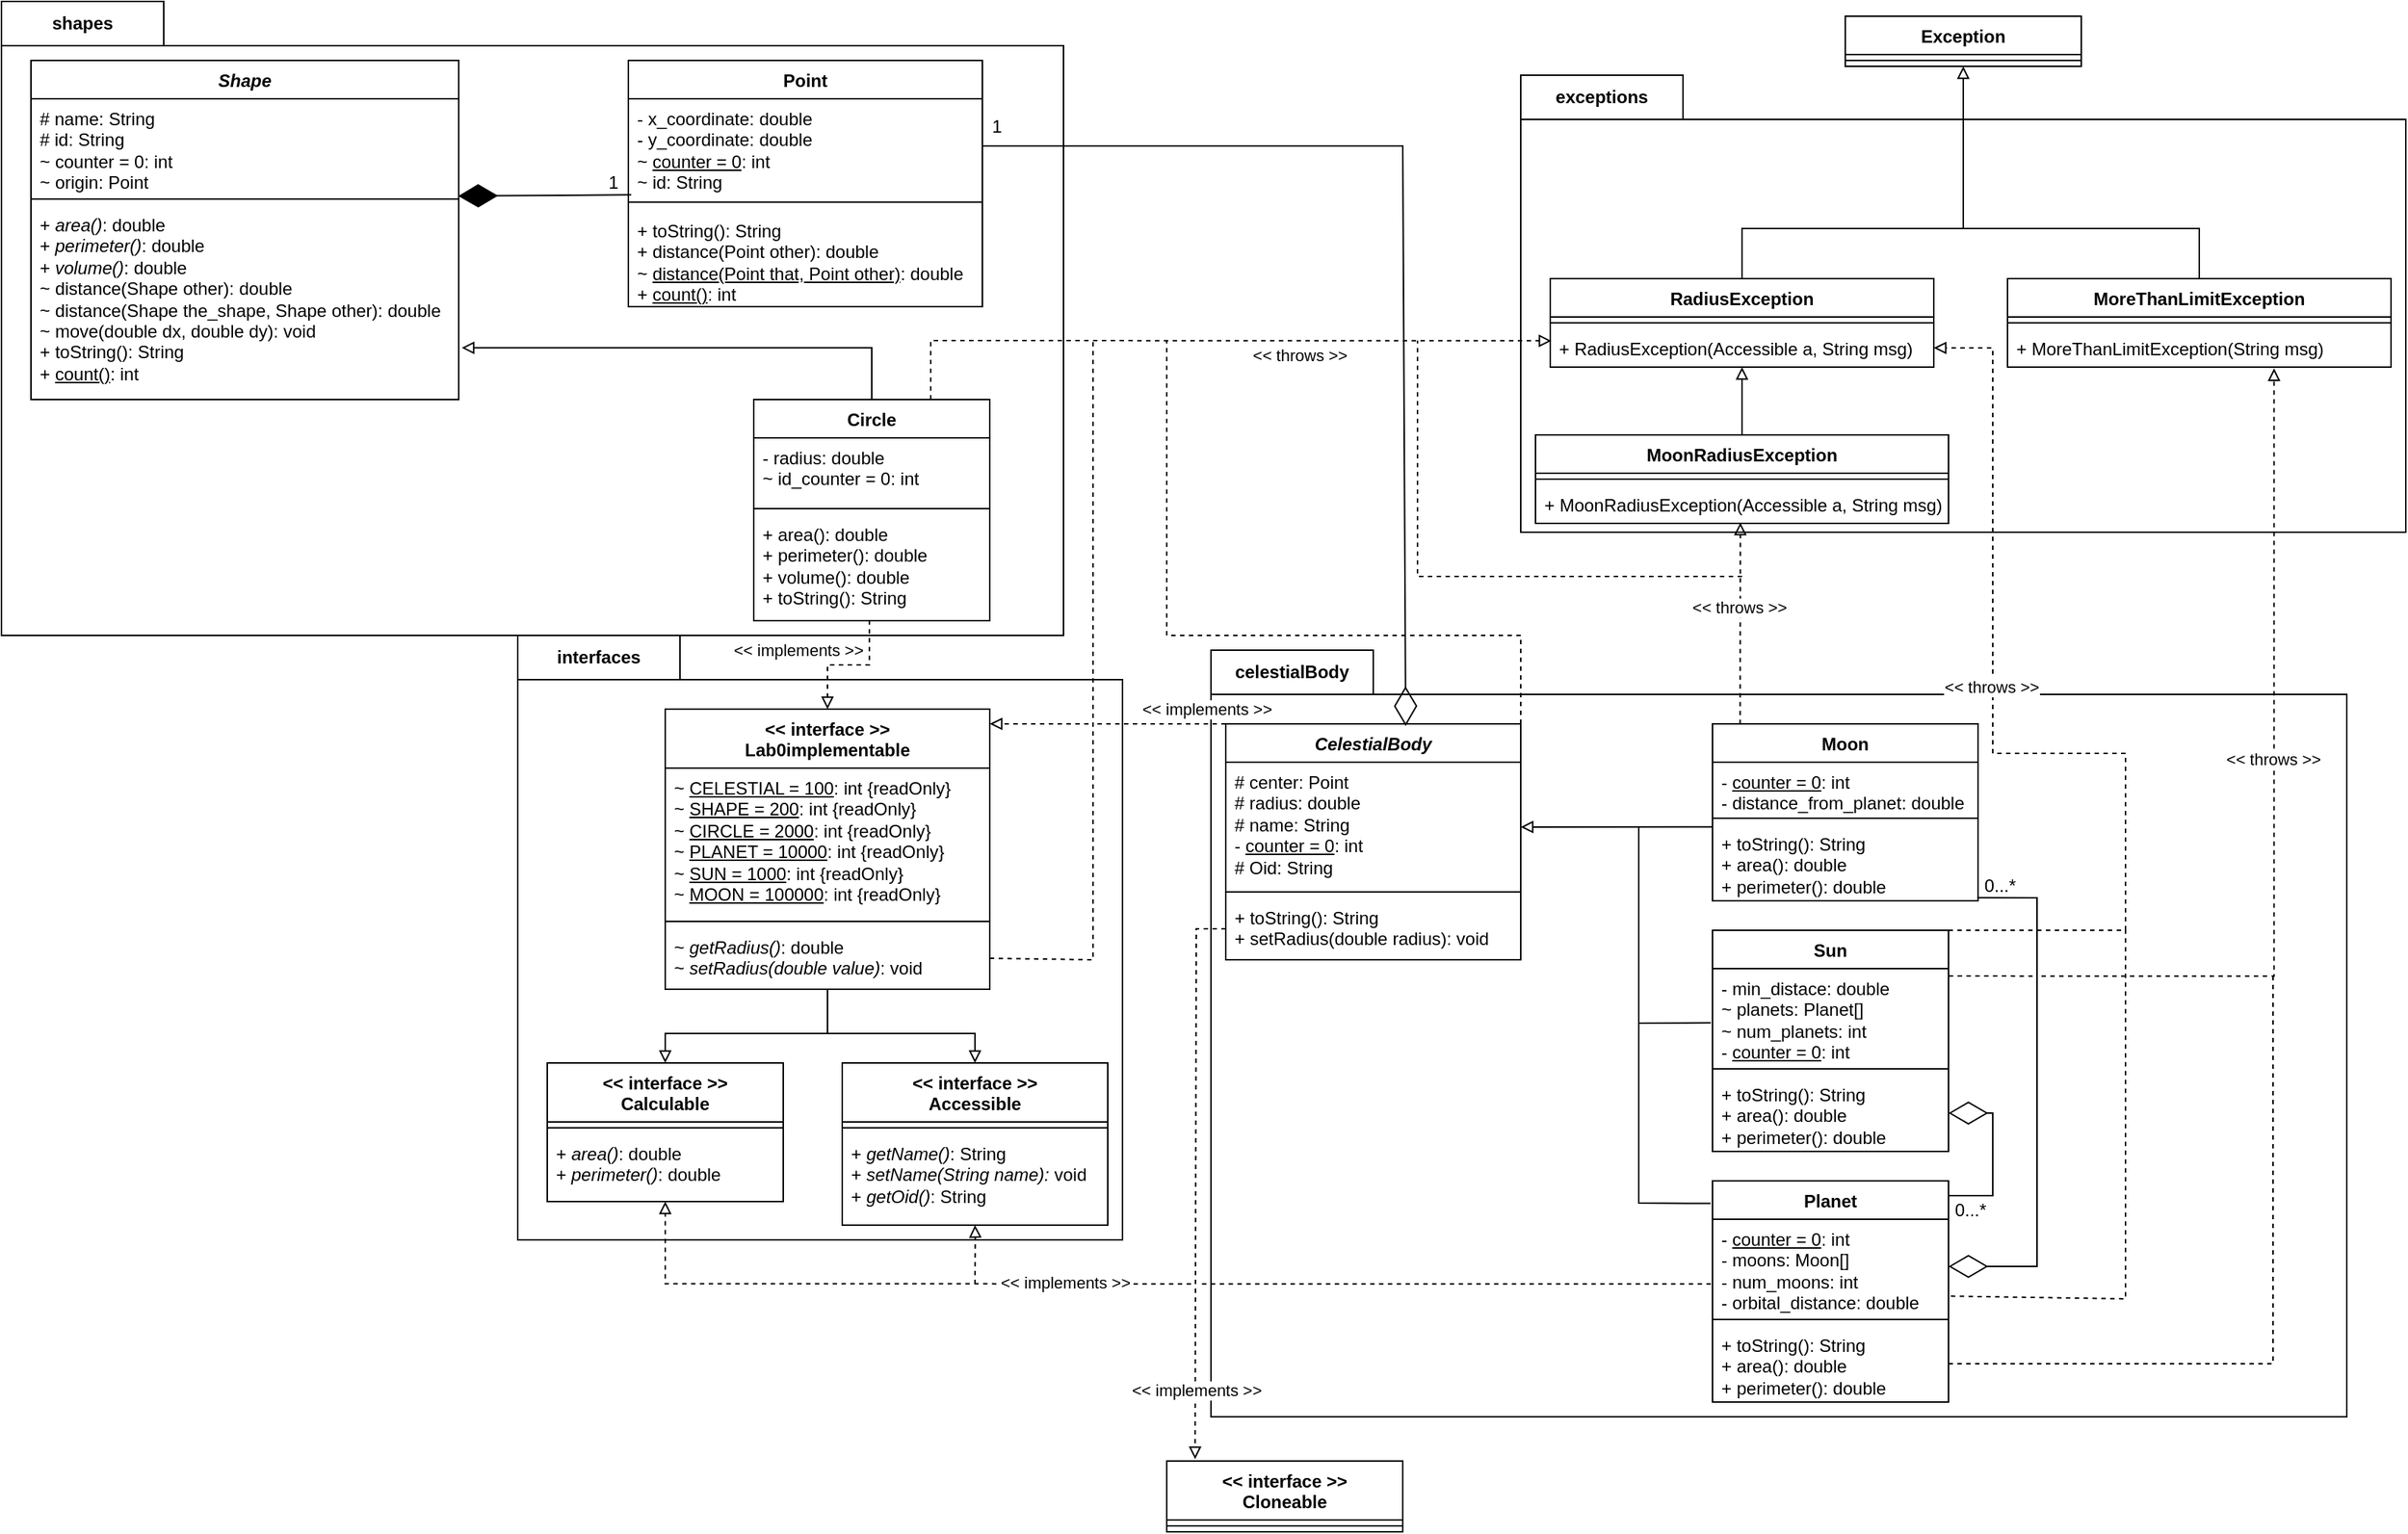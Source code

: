 <mxfile version="28.1.2">
  <diagram name="Page-1" id="RsuDKPt_Iz5Nzx22op3l">
    <mxGraphModel dx="2156" dy="1475" grid="1" gridSize="10" guides="1" tooltips="1" connect="1" arrows="1" fold="1" page="1" pageScale="1" pageWidth="1654" pageHeight="2336" math="0" shadow="0">
      <root>
        <mxCell id="0" />
        <mxCell id="1" parent="0" />
        <mxCell id="YKgHXWoXmvYI87YP0FfA-1" value="shapes" style="shape=folder;fontStyle=1;tabWidth=110;tabHeight=30;tabPosition=left;html=1;boundedLbl=1;labelInHeader=1;container=1;collapsible=0;whiteSpace=wrap;" vertex="1" parent="1">
          <mxGeometry x="10" y="10" width="720" height="430" as="geometry" />
        </mxCell>
        <mxCell id="YKgHXWoXmvYI87YP0FfA-7" value="&lt;i&gt;Shape&lt;/i&gt;" style="swimlane;fontStyle=1;align=center;verticalAlign=top;childLayout=stackLayout;horizontal=1;startSize=26;horizontalStack=0;resizeParent=1;resizeParentMax=0;resizeLast=0;collapsible=1;marginBottom=0;whiteSpace=wrap;html=1;" vertex="1" parent="YKgHXWoXmvYI87YP0FfA-1">
          <mxGeometry x="20" y="40" width="290" height="230" as="geometry" />
        </mxCell>
        <mxCell id="YKgHXWoXmvYI87YP0FfA-8" value="# name: String&lt;div&gt;# id: String&lt;/div&gt;&lt;div&gt;~ counter = 0: int&lt;/div&gt;&lt;div&gt;~ origin: Point&lt;/div&gt;" style="text;strokeColor=none;fillColor=none;align=left;verticalAlign=top;spacingLeft=4;spacingRight=4;overflow=hidden;rotatable=0;points=[[0,0.5],[1,0.5]];portConstraint=eastwest;whiteSpace=wrap;html=1;" vertex="1" parent="YKgHXWoXmvYI87YP0FfA-7">
          <mxGeometry y="26" width="290" height="64" as="geometry" />
        </mxCell>
        <mxCell id="YKgHXWoXmvYI87YP0FfA-9" value="" style="line;strokeWidth=1;fillColor=none;align=left;verticalAlign=middle;spacingTop=-1;spacingLeft=3;spacingRight=3;rotatable=0;labelPosition=right;points=[];portConstraint=eastwest;strokeColor=inherit;" vertex="1" parent="YKgHXWoXmvYI87YP0FfA-7">
          <mxGeometry y="90" width="290" height="8" as="geometry" />
        </mxCell>
        <mxCell id="YKgHXWoXmvYI87YP0FfA-10" value="+ &lt;i&gt;area()&lt;/i&gt;: double&lt;div&gt;+ &lt;i&gt;perimeter()&lt;/i&gt;: double&lt;/div&gt;&lt;div&gt;+ &lt;i&gt;volume()&lt;/i&gt;: double&lt;/div&gt;&lt;div&gt;~ distance(Shape other): double&lt;/div&gt;&lt;div&gt;~ distance(Shape the_shape, Shape other): double&lt;/div&gt;&lt;div&gt;~ move(double dx, double dy): void&lt;/div&gt;&lt;div&gt;+ toString(): String&lt;/div&gt;&lt;div&gt;+ &lt;u&gt;count()&lt;/u&gt;: int&lt;/div&gt;" style="text;strokeColor=none;fillColor=none;align=left;verticalAlign=top;spacingLeft=4;spacingRight=4;overflow=hidden;rotatable=0;points=[[0,0.5],[1,0.5]];portConstraint=eastwest;whiteSpace=wrap;html=1;" vertex="1" parent="YKgHXWoXmvYI87YP0FfA-7">
          <mxGeometry y="98" width="290" height="132" as="geometry" />
        </mxCell>
        <mxCell id="YKgHXWoXmvYI87YP0FfA-3" value="Point" style="swimlane;fontStyle=1;align=center;verticalAlign=top;childLayout=stackLayout;horizontal=1;startSize=26;horizontalStack=0;resizeParent=1;resizeParentMax=0;resizeLast=0;collapsible=1;marginBottom=0;whiteSpace=wrap;html=1;" vertex="1" parent="YKgHXWoXmvYI87YP0FfA-1">
          <mxGeometry x="425" y="40" width="240" height="166.969" as="geometry" />
        </mxCell>
        <mxCell id="YKgHXWoXmvYI87YP0FfA-4" value="- x_coordinate: double&lt;div&gt;- y_coordinate: double&lt;/div&gt;&lt;div&gt;~ &lt;u&gt;counter = 0&lt;/u&gt;: int&lt;/div&gt;&lt;div&gt;~ id: String&lt;/div&gt;" style="text;strokeColor=none;fillColor=none;align=left;verticalAlign=top;spacingLeft=4;spacingRight=4;overflow=hidden;rotatable=0;points=[[0,0.5],[1,0.5]];portConstraint=eastwest;whiteSpace=wrap;html=1;" vertex="1" parent="YKgHXWoXmvYI87YP0FfA-3">
          <mxGeometry y="26" width="240" height="64" as="geometry" />
        </mxCell>
        <mxCell id="YKgHXWoXmvYI87YP0FfA-5" value="" style="line;strokeWidth=1;fillColor=none;align=left;verticalAlign=middle;spacingTop=-1;spacingLeft=3;spacingRight=3;rotatable=0;labelPosition=right;points=[];portConstraint=eastwest;strokeColor=inherit;" vertex="1" parent="YKgHXWoXmvYI87YP0FfA-3">
          <mxGeometry y="90" width="240" height="12.129" as="geometry" />
        </mxCell>
        <mxCell id="YKgHXWoXmvYI87YP0FfA-6" value="+ toString(): String&lt;div&gt;+ distance(Point other): double&lt;/div&gt;&lt;div&gt;~ &lt;u&gt;distance(Point that, Point other)&lt;/u&gt;: double&lt;/div&gt;&lt;div&gt;+ &lt;u&gt;count()&lt;/u&gt;: int&lt;/div&gt;" style="text;strokeColor=none;fillColor=none;align=left;verticalAlign=top;spacingLeft=4;spacingRight=4;overflow=hidden;rotatable=0;points=[[0,0.5],[1,0.5]];portConstraint=eastwest;whiteSpace=wrap;html=1;" vertex="1" parent="YKgHXWoXmvYI87YP0FfA-3">
          <mxGeometry y="102.129" width="240" height="64.84" as="geometry" />
        </mxCell>
        <mxCell id="YKgHXWoXmvYI87YP0FfA-27" value="" style="endArrow=diamondThin;endFill=1;endSize=24;html=1;rounded=0;entryX=0.999;entryY=0.243;entryDx=0;entryDy=0;entryPerimeter=0;exitX=0.008;exitY=1.018;exitDx=0;exitDy=0;exitPerimeter=0;" edge="1" parent="YKgHXWoXmvYI87YP0FfA-1" source="YKgHXWoXmvYI87YP0FfA-4" target="YKgHXWoXmvYI87YP0FfA-9">
          <mxGeometry width="160" relative="1" as="geometry">
            <mxPoint x="50" y="326.97" as="sourcePoint" />
            <mxPoint x="400" y="206.97" as="targetPoint" />
          </mxGeometry>
        </mxCell>
        <mxCell id="YKgHXWoXmvYI87YP0FfA-28" value="1" style="text;strokeColor=none;align=center;fillColor=none;html=1;verticalAlign=middle;whiteSpace=wrap;rounded=0;" vertex="1" parent="YKgHXWoXmvYI87YP0FfA-1">
          <mxGeometry x="405" y="108.48" width="20" height="30" as="geometry" />
        </mxCell>
        <mxCell id="YKgHXWoXmvYI87YP0FfA-23" value="Circle" style="swimlane;fontStyle=1;align=center;verticalAlign=top;childLayout=stackLayout;horizontal=1;startSize=26;horizontalStack=0;resizeParent=1;resizeParentMax=0;resizeLast=0;collapsible=1;marginBottom=0;whiteSpace=wrap;html=1;" vertex="1" parent="YKgHXWoXmvYI87YP0FfA-1">
          <mxGeometry x="510" y="270" width="160" height="150" as="geometry" />
        </mxCell>
        <mxCell id="YKgHXWoXmvYI87YP0FfA-24" value="- radius: double&lt;div&gt;~ id_counter = 0: int&lt;/div&gt;" style="text;strokeColor=none;fillColor=none;align=left;verticalAlign=top;spacingLeft=4;spacingRight=4;overflow=hidden;rotatable=0;points=[[0,0.5],[1,0.5]];portConstraint=eastwest;whiteSpace=wrap;html=1;" vertex="1" parent="YKgHXWoXmvYI87YP0FfA-23">
          <mxGeometry y="26" width="160" height="44" as="geometry" />
        </mxCell>
        <mxCell id="YKgHXWoXmvYI87YP0FfA-25" value="" style="line;strokeWidth=1;fillColor=none;align=left;verticalAlign=middle;spacingTop=-1;spacingLeft=3;spacingRight=3;rotatable=0;labelPosition=right;points=[];portConstraint=eastwest;strokeColor=inherit;" vertex="1" parent="YKgHXWoXmvYI87YP0FfA-23">
          <mxGeometry y="70" width="160" height="8" as="geometry" />
        </mxCell>
        <mxCell id="YKgHXWoXmvYI87YP0FfA-26" value="+ area(): double&lt;div&gt;+ perimeter(): double&lt;/div&gt;&lt;div&gt;+ volume(): double&lt;/div&gt;&lt;div&gt;+ toString(): String&lt;/div&gt;&lt;div&gt;&lt;br&gt;&lt;/div&gt;" style="text;strokeColor=none;fillColor=none;align=left;verticalAlign=top;spacingLeft=4;spacingRight=4;overflow=hidden;rotatable=0;points=[[0,0.5],[1,0.5]];portConstraint=eastwest;whiteSpace=wrap;html=1;" vertex="1" parent="YKgHXWoXmvYI87YP0FfA-23">
          <mxGeometry y="78" width="160" height="72" as="geometry" />
        </mxCell>
        <mxCell id="YKgHXWoXmvYI87YP0FfA-30" value="" style="html=1;labelBackgroundColor=#ffffff;jettySize=auto;orthogonalLoop=1;fontSize=14;rounded=0;jumpStyle=gap;edgeStyle=orthogonalEdgeStyle;startArrow=none;endArrow=block;endFill=0;strokeWidth=1;exitX=0.5;exitY=0;exitDx=0;exitDy=0;entryX=1.007;entryY=0.734;entryDx=0;entryDy=0;entryPerimeter=0;" edge="1" parent="YKgHXWoXmvYI87YP0FfA-1" source="YKgHXWoXmvYI87YP0FfA-23" target="YKgHXWoXmvYI87YP0FfA-10">
          <mxGeometry width="48" height="48" relative="1" as="geometry">
            <mxPoint x="376.5" y="318" as="sourcePoint" />
            <mxPoint x="424.5" y="270" as="targetPoint" />
          </mxGeometry>
        </mxCell>
        <mxCell id="YKgHXWoXmvYI87YP0FfA-85" value="1" style="text;strokeColor=none;align=center;fillColor=none;html=1;verticalAlign=middle;whiteSpace=wrap;rounded=0;" vertex="1" parent="YKgHXWoXmvYI87YP0FfA-1">
          <mxGeometry x="665" y="70" width="20" height="30" as="geometry" />
        </mxCell>
        <mxCell id="YKgHXWoXmvYI87YP0FfA-21" value="interfaces" style="shape=folder;fontStyle=1;tabWidth=110;tabHeight=30;tabPosition=left;html=1;boundedLbl=1;labelInHeader=1;container=1;collapsible=0;whiteSpace=wrap;" vertex="1" parent="1">
          <mxGeometry x="360" y="440" width="410" height="410" as="geometry" />
        </mxCell>
        <mxCell id="YKgHXWoXmvYI87YP0FfA-49" value="" style="html=1;labelBackgroundColor=#ffffff;jettySize=auto;orthogonalLoop=1;fontSize=14;rounded=0;jumpStyle=gap;edgeStyle=orthogonalEdgeStyle;startArrow=none;endArrow=block;endFill=0;dashed=1;strokeWidth=1;exitX=0.49;exitY=0.996;exitDx=0;exitDy=0;exitPerimeter=0;entryX=0.5;entryY=0;entryDx=0;entryDy=0;" edge="1" parent="1" source="YKgHXWoXmvYI87YP0FfA-26" target="YKgHXWoXmvYI87YP0FfA-31">
          <mxGeometry width="48" height="48" relative="1" as="geometry">
            <mxPoint x="760" y="439.48" as="sourcePoint" />
            <mxPoint x="808" y="391.48" as="targetPoint" />
          </mxGeometry>
        </mxCell>
        <mxCell id="YKgHXWoXmvYI87YP0FfA-71" value="&amp;lt;&amp;lt; implements &amp;gt;&amp;gt;" style="edgeLabel;html=1;align=center;verticalAlign=middle;resizable=0;points=[];" vertex="1" connectable="0" parent="YKgHXWoXmvYI87YP0FfA-49">
          <mxGeometry x="-0.147" relative="1" as="geometry">
            <mxPoint x="-41" y="-10" as="offset" />
          </mxGeometry>
        </mxCell>
        <mxCell id="YKgHXWoXmvYI87YP0FfA-50" value="exceptions" style="shape=folder;fontStyle=1;tabWidth=110;tabHeight=30;tabPosition=left;html=1;boundedLbl=1;labelInHeader=1;container=1;collapsible=0;whiteSpace=wrap;" vertex="1" parent="1">
          <mxGeometry x="1040" y="60" width="600" height="310" as="geometry" />
        </mxCell>
        <mxCell id="YKgHXWoXmvYI87YP0FfA-55" value="RadiusException" style="swimlane;fontStyle=1;align=center;verticalAlign=top;childLayout=stackLayout;horizontal=1;startSize=26;horizontalStack=0;resizeParent=1;resizeParentMax=0;resizeLast=0;collapsible=1;marginBottom=0;whiteSpace=wrap;html=1;" vertex="1" parent="YKgHXWoXmvYI87YP0FfA-50">
          <mxGeometry x="20" y="138.0" width="260" height="60" as="geometry" />
        </mxCell>
        <mxCell id="YKgHXWoXmvYI87YP0FfA-57" value="" style="line;strokeWidth=1;fillColor=none;align=left;verticalAlign=middle;spacingTop=-1;spacingLeft=3;spacingRight=3;rotatable=0;labelPosition=right;points=[];portConstraint=eastwest;strokeColor=inherit;" vertex="1" parent="YKgHXWoXmvYI87YP0FfA-55">
          <mxGeometry y="26" width="260" height="8" as="geometry" />
        </mxCell>
        <mxCell id="YKgHXWoXmvYI87YP0FfA-58" value="+ RadiusException(Accessible a, String msg)" style="text;strokeColor=none;fillColor=none;align=left;verticalAlign=top;spacingLeft=4;spacingRight=4;overflow=hidden;rotatable=0;points=[[0,0.5],[1,0.5]];portConstraint=eastwest;whiteSpace=wrap;html=1;" vertex="1" parent="YKgHXWoXmvYI87YP0FfA-55">
          <mxGeometry y="34" width="260" height="26" as="geometry" />
        </mxCell>
        <mxCell id="YKgHXWoXmvYI87YP0FfA-60" value="MoreThanLimitException" style="swimlane;fontStyle=1;align=center;verticalAlign=top;childLayout=stackLayout;horizontal=1;startSize=26;horizontalStack=0;resizeParent=1;resizeParentMax=0;resizeLast=0;collapsible=1;marginBottom=0;whiteSpace=wrap;html=1;" vertex="1" parent="YKgHXWoXmvYI87YP0FfA-50">
          <mxGeometry x="330" y="138" width="260" height="60" as="geometry" />
        </mxCell>
        <mxCell id="YKgHXWoXmvYI87YP0FfA-61" value="" style="line;strokeWidth=1;fillColor=none;align=left;verticalAlign=middle;spacingTop=-1;spacingLeft=3;spacingRight=3;rotatable=0;labelPosition=right;points=[];portConstraint=eastwest;strokeColor=inherit;" vertex="1" parent="YKgHXWoXmvYI87YP0FfA-60">
          <mxGeometry y="26" width="260" height="8" as="geometry" />
        </mxCell>
        <mxCell id="YKgHXWoXmvYI87YP0FfA-62" value="+ MoreThanLimitException(String msg)" style="text;strokeColor=none;fillColor=none;align=left;verticalAlign=top;spacingLeft=4;spacingRight=4;overflow=hidden;rotatable=0;points=[[0,0.5],[1,0.5]];portConstraint=eastwest;whiteSpace=wrap;html=1;" vertex="1" parent="YKgHXWoXmvYI87YP0FfA-60">
          <mxGeometry y="34" width="260" height="26" as="geometry" />
        </mxCell>
        <mxCell id="YKgHXWoXmvYI87YP0FfA-63" value="" style="endArrow=none;html=1;rounded=0;entryX=0.5;entryY=0;entryDx=0;entryDy=0;" edge="1" parent="YKgHXWoXmvYI87YP0FfA-50" target="YKgHXWoXmvYI87YP0FfA-60">
          <mxGeometry width="50" height="50" relative="1" as="geometry">
            <mxPoint x="300" y="104" as="sourcePoint" />
            <mxPoint x="280" y="14" as="targetPoint" />
            <Array as="points">
              <mxPoint x="460" y="104" />
            </Array>
          </mxGeometry>
        </mxCell>
        <mxCell id="YKgHXWoXmvYI87YP0FfA-64" value="MoonRadiusException" style="swimlane;fontStyle=1;align=center;verticalAlign=top;childLayout=stackLayout;horizontal=1;startSize=26;horizontalStack=0;resizeParent=1;resizeParentMax=0;resizeLast=0;collapsible=1;marginBottom=0;whiteSpace=wrap;html=1;" vertex="1" parent="YKgHXWoXmvYI87YP0FfA-50">
          <mxGeometry x="10" y="244" width="280" height="60" as="geometry" />
        </mxCell>
        <mxCell id="YKgHXWoXmvYI87YP0FfA-65" value="" style="line;strokeWidth=1;fillColor=none;align=left;verticalAlign=middle;spacingTop=-1;spacingLeft=3;spacingRight=3;rotatable=0;labelPosition=right;points=[];portConstraint=eastwest;strokeColor=inherit;" vertex="1" parent="YKgHXWoXmvYI87YP0FfA-64">
          <mxGeometry y="26" width="280" height="8" as="geometry" />
        </mxCell>
        <mxCell id="YKgHXWoXmvYI87YP0FfA-66" value="+ MoonRadiusException(Accessible a, String msg)" style="text;strokeColor=none;fillColor=none;align=left;verticalAlign=top;spacingLeft=4;spacingRight=4;overflow=hidden;rotatable=0;points=[[0,0.5],[1,0.5]];portConstraint=eastwest;whiteSpace=wrap;html=1;" vertex="1" parent="YKgHXWoXmvYI87YP0FfA-64">
          <mxGeometry y="34" width="280" height="26" as="geometry" />
        </mxCell>
        <mxCell id="YKgHXWoXmvYI87YP0FfA-67" value="" style="html=1;labelBackgroundColor=#ffffff;jettySize=auto;orthogonalLoop=1;fontSize=14;rounded=0;jumpStyle=gap;edgeStyle=orthogonalEdgeStyle;startArrow=none;endArrow=block;endFill=0;strokeWidth=1;exitX=0.5;exitY=0;exitDx=0;exitDy=0;entryX=0.5;entryY=1;entryDx=0;entryDy=0;" edge="1" parent="YKgHXWoXmvYI87YP0FfA-50" source="YKgHXWoXmvYI87YP0FfA-64" target="YKgHXWoXmvYI87YP0FfA-55">
          <mxGeometry width="48" height="48" relative="1" as="geometry">
            <mxPoint x="10" y="411" as="sourcePoint" />
            <mxPoint x="150" y="214" as="targetPoint" />
            <Array as="points" />
          </mxGeometry>
        </mxCell>
        <mxCell id="YKgHXWoXmvYI87YP0FfA-68" value="" style="html=1;labelBackgroundColor=#ffffff;jettySize=auto;orthogonalLoop=1;fontSize=14;rounded=0;jumpStyle=gap;edgeStyle=orthogonalEdgeStyle;startArrow=none;endArrow=block;endFill=0;dashed=1;strokeWidth=1;exitX=0.75;exitY=0;exitDx=0;exitDy=0;entryX=0.003;entryY=0.315;entryDx=0;entryDy=0;entryPerimeter=0;" edge="1" parent="1" source="YKgHXWoXmvYI87YP0FfA-23" target="YKgHXWoXmvYI87YP0FfA-58">
          <mxGeometry width="48" height="48" relative="1" as="geometry">
            <mxPoint x="998" y="440" as="sourcePoint" />
            <mxPoint x="815" y="260" as="targetPoint" />
            <Array as="points">
              <mxPoint x="640" y="240" />
              <mxPoint x="761" y="240" />
            </Array>
          </mxGeometry>
        </mxCell>
        <mxCell id="YKgHXWoXmvYI87YP0FfA-69" value="&amp;lt;&amp;lt; throws &amp;gt;&amp;gt;" style="edgeLabel;html=1;align=center;verticalAlign=middle;resizable=0;points=[];" vertex="1" connectable="0" parent="YKgHXWoXmvYI87YP0FfA-68">
          <mxGeometry x="0.396" y="1" relative="1" as="geometry">
            <mxPoint x="-32" y="11" as="offset" />
          </mxGeometry>
        </mxCell>
        <mxCell id="YKgHXWoXmvYI87YP0FfA-70" value="celestialBody" style="shape=folder;fontStyle=1;tabWidth=110;tabHeight=30;tabPosition=left;html=1;boundedLbl=1;labelInHeader=1;container=1;collapsible=0;whiteSpace=wrap;" vertex="1" parent="1">
          <mxGeometry x="830" y="450" width="770" height="520" as="geometry" />
        </mxCell>
        <mxCell id="YKgHXWoXmvYI87YP0FfA-72" value="Moon&lt;span style=&quot;color: rgba(0, 0, 0, 0); font-family: monospace; font-size: 0px; font-weight: 400; text-align: start; text-wrap-mode: nowrap;&quot;&gt;%3CmxGraphModel%3E%3Croot%3E%3CmxCell%20id%3D%220%22%2F%3E%3CmxCell%20id%3D%221%22%20parent%3D%220%22%2F%3E%3CmxCell%20id%3D%222%22%20value%3D%22%22%20style%3D%22html%3D1%3BlabelBackgroundColor%3D%23ffffff%3BjettySize%3Dauto%3BorthogonalLoop%3D1%3BfontSize%3D14%3Brounded%3D0%3BjumpStyle%3Dgap%3BedgeStyle%3DorthogonalEdgeStyle%3BstartArrow%3Dnone%3BendArrow%3Dblock%3BendFill%3D0%3Bdashed%3D1%3BstrokeWidth%3D1%3BexitX%3D0.49%3BexitY%3D0.996%3BexitDx%3D0%3BexitDy%3D0%3BexitPerimeter%3D0%3BentryX%3D0.5%3BentryY%3D0%3BentryDx%3D0%3BentryDy%3D0%3B%22%20edge%3D%221%22%20parent%3D%221%22%3E%3CmxGeometry%20width%3D%2248%22%20height%3D%2248%22%20relative%3D%221%22%20as%3D%22geometry%22%3E%3CmxPoint%20x%3D%22598%22%20y%3D%22430%22%20as%3D%22sourcePoint%22%2F%3E%3CmxPoint%20x%3D%22530%22%20y%3D%22530%22%20as%3D%22targetPoint%22%2F%3E%3C%2FmxGeometry%3E%3C%2FmxCell%3E%3C%2Froot%3E%3C%2FmxGraphModel%3E&lt;/span&gt;" style="swimlane;fontStyle=1;align=center;verticalAlign=top;childLayout=stackLayout;horizontal=1;startSize=26;horizontalStack=0;resizeParent=1;resizeParentMax=0;resizeLast=0;collapsible=1;marginBottom=0;whiteSpace=wrap;html=1;" vertex="1" parent="1">
          <mxGeometry x="1170" y="500.0" width="180" height="120" as="geometry" />
        </mxCell>
        <mxCell id="YKgHXWoXmvYI87YP0FfA-73" value="- &lt;u&gt;counter = 0&lt;/u&gt;: int&lt;div&gt;- distance_from_planet: double&lt;/div&gt;" style="text;strokeColor=none;fillColor=none;align=left;verticalAlign=top;spacingLeft=4;spacingRight=4;overflow=hidden;rotatable=0;points=[[0,0.5],[1,0.5]];portConstraint=eastwest;whiteSpace=wrap;html=1;" vertex="1" parent="YKgHXWoXmvYI87YP0FfA-72">
          <mxGeometry y="26" width="180" height="34" as="geometry" />
        </mxCell>
        <mxCell id="YKgHXWoXmvYI87YP0FfA-74" value="" style="line;strokeWidth=1;fillColor=none;align=left;verticalAlign=middle;spacingTop=-1;spacingLeft=3;spacingRight=3;rotatable=0;labelPosition=right;points=[];portConstraint=eastwest;strokeColor=inherit;" vertex="1" parent="YKgHXWoXmvYI87YP0FfA-72">
          <mxGeometry y="60" width="180" height="8" as="geometry" />
        </mxCell>
        <mxCell id="YKgHXWoXmvYI87YP0FfA-75" value="+ toString(): String&lt;div&gt;+ area(): double&lt;/div&gt;&lt;div&gt;+ perimeter(): double&lt;/div&gt;" style="text;strokeColor=none;fillColor=none;align=left;verticalAlign=top;spacingLeft=4;spacingRight=4;overflow=hidden;rotatable=0;points=[[0,0.5],[1,0.5]];portConstraint=eastwest;whiteSpace=wrap;html=1;" vertex="1" parent="YKgHXWoXmvYI87YP0FfA-72">
          <mxGeometry y="68" width="180" height="52" as="geometry" />
        </mxCell>
        <mxCell id="YKgHXWoXmvYI87YP0FfA-77" value="&lt;i&gt;CelestialBody&lt;/i&gt;" style="swimlane;fontStyle=1;align=center;verticalAlign=top;childLayout=stackLayout;horizontal=1;startSize=26;horizontalStack=0;resizeParent=1;resizeParentMax=0;resizeLast=0;collapsible=1;marginBottom=0;whiteSpace=wrap;html=1;" vertex="1" parent="1">
          <mxGeometry x="840" y="500" width="200" height="160" as="geometry" />
        </mxCell>
        <mxCell id="YKgHXWoXmvYI87YP0FfA-78" value="# center: Point&lt;div&gt;# radius: double&lt;/div&gt;&lt;div&gt;# name: String&lt;/div&gt;&lt;div&gt;- &lt;u&gt;counter = 0&lt;/u&gt;: int&lt;/div&gt;&lt;div&gt;# Oid: String&lt;/div&gt;" style="text;strokeColor=none;fillColor=none;align=left;verticalAlign=top;spacingLeft=4;spacingRight=4;overflow=hidden;rotatable=0;points=[[0,0.5],[1,0.5]];portConstraint=eastwest;whiteSpace=wrap;html=1;" vertex="1" parent="YKgHXWoXmvYI87YP0FfA-77">
          <mxGeometry y="26" width="200" height="84" as="geometry" />
        </mxCell>
        <mxCell id="YKgHXWoXmvYI87YP0FfA-79" value="" style="line;strokeWidth=1;fillColor=none;align=left;verticalAlign=middle;spacingTop=-1;spacingLeft=3;spacingRight=3;rotatable=0;labelPosition=right;points=[];portConstraint=eastwest;strokeColor=inherit;" vertex="1" parent="YKgHXWoXmvYI87YP0FfA-77">
          <mxGeometry y="110" width="200" height="8" as="geometry" />
        </mxCell>
        <mxCell id="YKgHXWoXmvYI87YP0FfA-80" value="+ toString(): String&lt;div&gt;+ setRadius(double radius): void&lt;/div&gt;" style="text;strokeColor=none;fillColor=none;align=left;verticalAlign=top;spacingLeft=4;spacingRight=4;overflow=hidden;rotatable=0;points=[[0,0.5],[1,0.5]];portConstraint=eastwest;whiteSpace=wrap;html=1;" vertex="1" parent="YKgHXWoXmvYI87YP0FfA-77">
          <mxGeometry y="118" width="200" height="42" as="geometry" />
        </mxCell>
        <mxCell id="YKgHXWoXmvYI87YP0FfA-51" value="Exception" style="swimlane;fontStyle=1;align=center;verticalAlign=top;childLayout=stackLayout;horizontal=1;startSize=26;horizontalStack=0;resizeParent=1;resizeParentMax=0;resizeLast=0;collapsible=1;marginBottom=0;whiteSpace=wrap;html=1;" vertex="1" parent="1">
          <mxGeometry x="1260" y="20.0" width="160" height="34" as="geometry" />
        </mxCell>
        <mxCell id="YKgHXWoXmvYI87YP0FfA-53" value="" style="line;strokeWidth=1;fillColor=none;align=left;verticalAlign=middle;spacingTop=-1;spacingLeft=3;spacingRight=3;rotatable=0;labelPosition=right;points=[];portConstraint=eastwest;strokeColor=inherit;" vertex="1" parent="YKgHXWoXmvYI87YP0FfA-51">
          <mxGeometry y="26" width="160" height="8" as="geometry" />
        </mxCell>
        <mxCell id="YKgHXWoXmvYI87YP0FfA-59" value="" style="html=1;labelBackgroundColor=#ffffff;jettySize=auto;orthogonalLoop=1;fontSize=14;rounded=0;jumpStyle=gap;edgeStyle=orthogonalEdgeStyle;startArrow=none;endArrow=block;endFill=0;strokeWidth=1;exitX=0.5;exitY=0;exitDx=0;exitDy=0;entryX=0.5;entryY=1;entryDx=0;entryDy=0;" edge="1" parent="1" source="YKgHXWoXmvYI87YP0FfA-55" target="YKgHXWoXmvYI87YP0FfA-51">
          <mxGeometry width="48" height="48" relative="1" as="geometry">
            <mxPoint x="1010" y="292" as="sourcePoint" />
            <mxPoint x="1058" y="244" as="targetPoint" />
            <Array as="points">
              <mxPoint x="1190" y="164" />
              <mxPoint x="1340" y="164" />
            </Array>
          </mxGeometry>
        </mxCell>
        <mxCell id="YKgHXWoXmvYI87YP0FfA-31" value="&lt;div&gt;&amp;lt;&amp;lt; interface &amp;gt;&amp;gt;&lt;/div&gt;Lab0implementable" style="swimlane;fontStyle=1;align=center;verticalAlign=top;childLayout=stackLayout;horizontal=1;startSize=40;horizontalStack=0;resizeParent=1;resizeParentMax=0;resizeLast=0;collapsible=1;marginBottom=0;whiteSpace=wrap;html=1;" vertex="1" parent="1">
          <mxGeometry x="460" y="490" width="220" height="190" as="geometry" />
        </mxCell>
        <mxCell id="YKgHXWoXmvYI87YP0FfA-32" value="~ &lt;u&gt;CELESTIAL = 100&lt;/u&gt;: int {readOnly}&lt;div&gt;~ &lt;u&gt;SHAPE = 200&lt;/u&gt;: int {readOnly}&lt;/div&gt;&lt;div&gt;~ &lt;u&gt;CIRCLE = 2000&lt;/u&gt;: int {readOnly}&lt;/div&gt;&lt;div&gt;~ &lt;u&gt;PLANET = 10000&lt;/u&gt;: int {readOnly}&lt;/div&gt;&lt;div&gt;~ &lt;u&gt;SUN = 1000&lt;/u&gt;: int {readOnly}&lt;/div&gt;&lt;div&gt;~ &lt;u&gt;MOON = 100000&lt;/u&gt;: int {readOnly}&lt;/div&gt;" style="text;strokeColor=none;fillColor=none;align=left;verticalAlign=top;spacingLeft=4;spacingRight=4;overflow=hidden;rotatable=0;points=[[0,0.5],[1,0.5]];portConstraint=eastwest;whiteSpace=wrap;html=1;" vertex="1" parent="YKgHXWoXmvYI87YP0FfA-31">
          <mxGeometry y="40" width="220" height="100" as="geometry" />
        </mxCell>
        <mxCell id="YKgHXWoXmvYI87YP0FfA-33" value="" style="line;strokeWidth=1;fillColor=none;align=left;verticalAlign=middle;spacingTop=-1;spacingLeft=3;spacingRight=3;rotatable=0;labelPosition=right;points=[];portConstraint=eastwest;strokeColor=inherit;" vertex="1" parent="YKgHXWoXmvYI87YP0FfA-31">
          <mxGeometry y="140" width="220" height="8" as="geometry" />
        </mxCell>
        <mxCell id="YKgHXWoXmvYI87YP0FfA-34" value="~ &lt;i&gt;getRadius()&lt;/i&gt;: double&lt;div&gt;~ &lt;i&gt;setRadius(double value)&lt;/i&gt;: void&lt;/div&gt;" style="text;strokeColor=none;fillColor=none;align=left;verticalAlign=top;spacingLeft=4;spacingRight=4;overflow=hidden;rotatable=0;points=[[0,0.5],[1,0.5]];portConstraint=eastwest;whiteSpace=wrap;html=1;" vertex="1" parent="YKgHXWoXmvYI87YP0FfA-31">
          <mxGeometry y="148" width="220" height="42" as="geometry" />
        </mxCell>
        <mxCell id="YKgHXWoXmvYI87YP0FfA-35" value="&lt;div&gt;&amp;lt;&amp;lt; interface &amp;gt;&amp;gt;&lt;/div&gt;Calculable" style="swimlane;fontStyle=1;align=center;verticalAlign=top;childLayout=stackLayout;horizontal=1;startSize=40;horizontalStack=0;resizeParent=1;resizeParentMax=0;resizeLast=0;collapsible=1;marginBottom=0;whiteSpace=wrap;html=1;" vertex="1" parent="1">
          <mxGeometry x="380" y="730" width="160" height="94" as="geometry" />
        </mxCell>
        <mxCell id="YKgHXWoXmvYI87YP0FfA-37" value="" style="line;strokeWidth=1;fillColor=none;align=left;verticalAlign=middle;spacingTop=-1;spacingLeft=3;spacingRight=3;rotatable=0;labelPosition=right;points=[];portConstraint=eastwest;strokeColor=inherit;" vertex="1" parent="YKgHXWoXmvYI87YP0FfA-35">
          <mxGeometry y="40" width="160" height="8" as="geometry" />
        </mxCell>
        <mxCell id="YKgHXWoXmvYI87YP0FfA-38" value="+ &lt;i&gt;area()&lt;/i&gt;: double&lt;div&gt;+&amp;nbsp;&lt;i&gt;perimeter()&lt;/i&gt;: double&lt;/div&gt;" style="text;strokeColor=none;fillColor=none;align=left;verticalAlign=top;spacingLeft=4;spacingRight=4;overflow=hidden;rotatable=0;points=[[0,0.5],[1,0.5]];portConstraint=eastwest;whiteSpace=wrap;html=1;" vertex="1" parent="YKgHXWoXmvYI87YP0FfA-35">
          <mxGeometry y="48" width="160" height="46" as="geometry" />
        </mxCell>
        <mxCell id="YKgHXWoXmvYI87YP0FfA-39" value="&lt;div&gt;&amp;lt;&amp;lt; interface &amp;gt;&amp;gt;&lt;/div&gt;Accessible" style="swimlane;fontStyle=1;align=center;verticalAlign=top;childLayout=stackLayout;horizontal=1;startSize=40;horizontalStack=0;resizeParent=1;resizeParentMax=0;resizeLast=0;collapsible=1;marginBottom=0;whiteSpace=wrap;html=1;" vertex="1" parent="1">
          <mxGeometry x="580" y="730" width="180" height="110" as="geometry" />
        </mxCell>
        <mxCell id="YKgHXWoXmvYI87YP0FfA-41" value="" style="line;strokeWidth=1;fillColor=none;align=left;verticalAlign=middle;spacingTop=-1;spacingLeft=3;spacingRight=3;rotatable=0;labelPosition=right;points=[];portConstraint=eastwest;strokeColor=inherit;" vertex="1" parent="YKgHXWoXmvYI87YP0FfA-39">
          <mxGeometry y="40" width="180" height="8" as="geometry" />
        </mxCell>
        <mxCell id="YKgHXWoXmvYI87YP0FfA-42" value="+ &lt;i&gt;getName()&lt;/i&gt;: String&lt;div&gt;+ &lt;i&gt;setName(String name):&lt;/i&gt;&amp;nbsp;void&lt;/div&gt;&lt;div&gt;+ &lt;i&gt;getOid()&lt;/i&gt;: String&lt;/div&gt;" style="text;strokeColor=none;fillColor=none;align=left;verticalAlign=top;spacingLeft=4;spacingRight=4;overflow=hidden;rotatable=0;points=[[0,0.5],[1,0.5]];portConstraint=eastwest;whiteSpace=wrap;html=1;" vertex="1" parent="YKgHXWoXmvYI87YP0FfA-39">
          <mxGeometry y="48" width="180" height="62" as="geometry" />
        </mxCell>
        <mxCell id="YKgHXWoXmvYI87YP0FfA-43" value="" style="html=1;labelBackgroundColor=#ffffff;jettySize=auto;orthogonalLoop=1;fontSize=14;rounded=0;jumpStyle=gap;edgeStyle=orthogonalEdgeStyle;startArrow=none;endArrow=block;endFill=0;strokeWidth=1;entryX=0.5;entryY=0;entryDx=0;entryDy=0;exitX=0.5;exitY=1;exitDx=0;exitDy=0;exitPerimeter=0;" edge="1" parent="1" target="YKgHXWoXmvYI87YP0FfA-39">
          <mxGeometry width="48" height="48" relative="1" as="geometry">
            <mxPoint x="570" y="680" as="sourcePoint" />
            <mxPoint x="670" y="514.47" as="targetPoint" />
            <Array as="points">
              <mxPoint x="570" y="710" />
              <mxPoint x="670" y="710" />
            </Array>
          </mxGeometry>
        </mxCell>
        <mxCell id="YKgHXWoXmvYI87YP0FfA-48" value="" style="html=1;labelBackgroundColor=#ffffff;jettySize=auto;orthogonalLoop=1;fontSize=14;rounded=0;jumpStyle=gap;edgeStyle=orthogonalEdgeStyle;startArrow=none;endArrow=block;endFill=0;strokeWidth=1;entryX=0.5;entryY=0;entryDx=0;entryDy=0;" edge="1" parent="1" target="YKgHXWoXmvYI87YP0FfA-35">
          <mxGeometry width="48" height="48" relative="1" as="geometry">
            <mxPoint x="570" y="710" as="sourcePoint" />
            <mxPoint x="480" y="710" as="targetPoint" />
            <Array as="points">
              <mxPoint x="460" y="710" />
            </Array>
          </mxGeometry>
        </mxCell>
        <mxCell id="YKgHXWoXmvYI87YP0FfA-82" value="" style="endArrow=none;dashed=1;html=1;rounded=0;exitX=1;exitY=0.5;exitDx=0;exitDy=0;" edge="1" parent="1" source="YKgHXWoXmvYI87YP0FfA-34">
          <mxGeometry width="50" height="50" relative="1" as="geometry">
            <mxPoint x="740" y="540" as="sourcePoint" />
            <mxPoint x="750" y="240" as="targetPoint" />
            <Array as="points">
              <mxPoint x="750" y="660" />
            </Array>
          </mxGeometry>
        </mxCell>
        <mxCell id="YKgHXWoXmvYI87YP0FfA-83" value="" style="endArrow=diamondThin;endFill=0;endSize=24;html=1;rounded=0;exitX=1;exitY=0.5;exitDx=0;exitDy=0;entryX=0.61;entryY=0.009;entryDx=0;entryDy=0;entryPerimeter=0;" edge="1" parent="1" source="YKgHXWoXmvYI87YP0FfA-4" target="YKgHXWoXmvYI87YP0FfA-77">
          <mxGeometry width="160" relative="1" as="geometry">
            <mxPoint x="747" y="140" as="sourcePoint" />
            <mxPoint x="907" y="140" as="targetPoint" />
            <Array as="points">
              <mxPoint x="960" y="108" />
            </Array>
          </mxGeometry>
        </mxCell>
        <mxCell id="YKgHXWoXmvYI87YP0FfA-86" value="" style="html=1;labelBackgroundColor=#ffffff;jettySize=auto;orthogonalLoop=1;fontSize=14;rounded=0;jumpStyle=gap;edgeStyle=orthogonalEdgeStyle;startArrow=none;endArrow=block;endFill=0;dashed=1;strokeWidth=1;exitX=0;exitY=0;exitDx=0;exitDy=0;" edge="1" parent="1" source="YKgHXWoXmvYI87YP0FfA-77">
          <mxGeometry width="48" height="48" relative="1" as="geometry">
            <mxPoint x="918" y="410" as="sourcePoint" />
            <mxPoint x="680" y="500" as="targetPoint" />
            <Array as="points">
              <mxPoint x="680" y="500" />
            </Array>
          </mxGeometry>
        </mxCell>
        <mxCell id="YKgHXWoXmvYI87YP0FfA-87" value="&amp;lt;&amp;lt; implements &amp;gt;&amp;gt;" style="edgeLabel;html=1;align=center;verticalAlign=middle;resizable=0;points=[];" vertex="1" connectable="0" parent="YKgHXWoXmvYI87YP0FfA-86">
          <mxGeometry x="-0.147" relative="1" as="geometry">
            <mxPoint x="55" y="-10" as="offset" />
          </mxGeometry>
        </mxCell>
        <mxCell id="YKgHXWoXmvYI87YP0FfA-88" value="" style="html=1;labelBackgroundColor=#ffffff;jettySize=auto;orthogonalLoop=1;fontSize=14;rounded=0;jumpStyle=gap;edgeStyle=orthogonalEdgeStyle;startArrow=none;endArrow=block;endFill=0;dashed=1;strokeWidth=1;exitX=0;exitY=0.5;exitDx=0;exitDy=0;entryX=0.12;entryY=-0.027;entryDx=0;entryDy=0;entryPerimeter=0;" edge="1" parent="1" source="YKgHXWoXmvYI87YP0FfA-80" target="YKgHXWoXmvYI87YP0FfA-89">
          <mxGeometry width="48" height="48" relative="1" as="geometry">
            <mxPoint x="850" y="729.48" as="sourcePoint" />
            <mxPoint x="820" y="760" as="targetPoint" />
            <Array as="points">
              <mxPoint x="820" y="639" />
              <mxPoint x="820" y="680" />
              <mxPoint x="819" y="680" />
            </Array>
          </mxGeometry>
        </mxCell>
        <mxCell id="YKgHXWoXmvYI87YP0FfA-91" value="&amp;lt;&amp;lt; implements &amp;gt;&amp;gt;" style="edgeLabel;html=1;align=center;verticalAlign=middle;resizable=0;points=[];" vertex="1" connectable="0" parent="YKgHXWoXmvYI87YP0FfA-88">
          <mxGeometry x="0.202" y="1" relative="1" as="geometry">
            <mxPoint y="105" as="offset" />
          </mxGeometry>
        </mxCell>
        <mxCell id="YKgHXWoXmvYI87YP0FfA-92" value="" style="endArrow=none;dashed=1;html=1;rounded=0;exitX=1;exitY=0;exitDx=0;exitDy=0;" edge="1" parent="1" source="YKgHXWoXmvYI87YP0FfA-77">
          <mxGeometry width="50" height="50" relative="1" as="geometry">
            <mxPoint x="840" y="769" as="sourcePoint" />
            <mxPoint x="800" y="240" as="targetPoint" />
            <Array as="points">
              <mxPoint x="1040" y="440" />
              <mxPoint x="800" y="440" />
            </Array>
          </mxGeometry>
        </mxCell>
        <mxCell id="YKgHXWoXmvYI87YP0FfA-93" value="" style="html=1;labelBackgroundColor=#ffffff;jettySize=auto;orthogonalLoop=1;fontSize=14;rounded=0;jumpStyle=gap;edgeStyle=orthogonalEdgeStyle;startArrow=none;endArrow=block;endFill=0;strokeWidth=1;exitX=-0.001;exitY=0.036;exitDx=0;exitDy=0;exitPerimeter=0;" edge="1" parent="1" source="YKgHXWoXmvYI87YP0FfA-75">
          <mxGeometry width="48" height="48" relative="1" as="geometry">
            <mxPoint x="1060" y="788" as="sourcePoint" />
            <mxPoint x="1040" y="570" as="targetPoint" />
            <Array as="points">
              <mxPoint x="1040" y="570" />
            </Array>
          </mxGeometry>
        </mxCell>
        <mxCell id="YKgHXWoXmvYI87YP0FfA-94" value="" style="html=1;labelBackgroundColor=#ffffff;jettySize=auto;orthogonalLoop=1;fontSize=14;rounded=0;jumpStyle=gap;edgeStyle=orthogonalEdgeStyle;startArrow=none;endArrow=block;endFill=0;dashed=1;strokeWidth=1;entryX=0.496;entryY=0.982;entryDx=0;entryDy=0;entryPerimeter=0;exitX=0.104;exitY=0.001;exitDx=0;exitDy=0;exitPerimeter=0;" edge="1" parent="1" source="YKgHXWoXmvYI87YP0FfA-72" target="YKgHXWoXmvYI87YP0FfA-66">
          <mxGeometry width="48" height="48" relative="1" as="geometry">
            <mxPoint x="1030" y="458" as="sourcePoint" />
            <mxPoint x="1078" y="410" as="targetPoint" />
          </mxGeometry>
        </mxCell>
        <mxCell id="YKgHXWoXmvYI87YP0FfA-95" value="&amp;lt;&amp;lt; throws &amp;gt;&amp;gt;" style="edgeLabel;html=1;align=center;verticalAlign=middle;resizable=0;points=[];" vertex="1" connectable="0" parent="YKgHXWoXmvYI87YP0FfA-94">
          <mxGeometry x="0.163" y="1" relative="1" as="geometry">
            <mxPoint as="offset" />
          </mxGeometry>
        </mxCell>
        <mxCell id="YKgHXWoXmvYI87YP0FfA-96" value="Sun" style="swimlane;fontStyle=1;align=center;verticalAlign=top;childLayout=stackLayout;horizontal=1;startSize=26;horizontalStack=0;resizeParent=1;resizeParentMax=0;resizeLast=0;collapsible=1;marginBottom=0;whiteSpace=wrap;html=1;" vertex="1" parent="1">
          <mxGeometry x="1170" y="640.0" width="160" height="150" as="geometry" />
        </mxCell>
        <mxCell id="YKgHXWoXmvYI87YP0FfA-97" value="- min_distace: double&lt;div&gt;~ planets: Planet[]&lt;/div&gt;&lt;div&gt;~ num_planets: int&lt;/div&gt;&lt;div&gt;- &lt;u&gt;counter = 0&lt;/u&gt;: int&lt;/div&gt;" style="text;strokeColor=none;fillColor=none;align=left;verticalAlign=top;spacingLeft=4;spacingRight=4;overflow=hidden;rotatable=0;points=[[0,0.5],[1,0.5]];portConstraint=eastwest;whiteSpace=wrap;html=1;" vertex="1" parent="YKgHXWoXmvYI87YP0FfA-96">
          <mxGeometry y="26" width="160" height="64" as="geometry" />
        </mxCell>
        <mxCell id="YKgHXWoXmvYI87YP0FfA-98" value="" style="line;strokeWidth=1;fillColor=none;align=left;verticalAlign=middle;spacingTop=-1;spacingLeft=3;spacingRight=3;rotatable=0;labelPosition=right;points=[];portConstraint=eastwest;strokeColor=inherit;" vertex="1" parent="YKgHXWoXmvYI87YP0FfA-96">
          <mxGeometry y="90" width="160" height="8" as="geometry" />
        </mxCell>
        <mxCell id="YKgHXWoXmvYI87YP0FfA-99" value="+ toString(): String&lt;div&gt;+ area(): double&lt;/div&gt;&lt;div&gt;+ perimeter(): double&lt;/div&gt;" style="text;strokeColor=none;fillColor=none;align=left;verticalAlign=top;spacingLeft=4;spacingRight=4;overflow=hidden;rotatable=0;points=[[0,0.5],[1,0.5]];portConstraint=eastwest;whiteSpace=wrap;html=1;" vertex="1" parent="YKgHXWoXmvYI87YP0FfA-96">
          <mxGeometry y="98" width="160" height="52" as="geometry" />
        </mxCell>
        <mxCell id="YKgHXWoXmvYI87YP0FfA-100" value="" style="endArrow=none;html=1;rounded=0;exitX=-0.007;exitY=0.575;exitDx=0;exitDy=0;exitPerimeter=0;" edge="1" parent="1" source="YKgHXWoXmvYI87YP0FfA-97">
          <mxGeometry width="50" height="50" relative="1" as="geometry">
            <mxPoint x="1100" y="790.0" as="sourcePoint" />
            <mxPoint x="1120" y="570" as="targetPoint" />
            <Array as="points">
              <mxPoint x="1120" y="703" />
            </Array>
          </mxGeometry>
        </mxCell>
        <mxCell id="YKgHXWoXmvYI87YP0FfA-101" value="Planet" style="swimlane;fontStyle=1;align=center;verticalAlign=top;childLayout=stackLayout;horizontal=1;startSize=26;horizontalStack=0;resizeParent=1;resizeParentMax=0;resizeLast=0;collapsible=1;marginBottom=0;whiteSpace=wrap;html=1;" vertex="1" parent="1">
          <mxGeometry x="1170" y="810.0" width="160" height="150" as="geometry" />
        </mxCell>
        <mxCell id="YKgHXWoXmvYI87YP0FfA-102" value="&lt;div&gt;- &lt;u&gt;counter = 0&lt;/u&gt;: int&lt;/div&gt;- moons: Moon[]&lt;div&gt;- num_moons: int&lt;/div&gt;&lt;div&gt;- orbital_distance: double&lt;/div&gt;" style="text;strokeColor=none;fillColor=none;align=left;verticalAlign=top;spacingLeft=4;spacingRight=4;overflow=hidden;rotatable=0;points=[[0,0.5],[1,0.5]];portConstraint=eastwest;whiteSpace=wrap;html=1;" vertex="1" parent="YKgHXWoXmvYI87YP0FfA-101">
          <mxGeometry y="26" width="160" height="64" as="geometry" />
        </mxCell>
        <mxCell id="YKgHXWoXmvYI87YP0FfA-103" value="" style="line;strokeWidth=1;fillColor=none;align=left;verticalAlign=middle;spacingTop=-1;spacingLeft=3;spacingRight=3;rotatable=0;labelPosition=right;points=[];portConstraint=eastwest;strokeColor=inherit;" vertex="1" parent="YKgHXWoXmvYI87YP0FfA-101">
          <mxGeometry y="90" width="160" height="8" as="geometry" />
        </mxCell>
        <mxCell id="YKgHXWoXmvYI87YP0FfA-104" value="+ toString(): String&lt;div&gt;+ area(): double&lt;/div&gt;&lt;div&gt;+ perimeter(): double&lt;/div&gt;" style="text;strokeColor=none;fillColor=none;align=left;verticalAlign=top;spacingLeft=4;spacingRight=4;overflow=hidden;rotatable=0;points=[[0,0.5],[1,0.5]];portConstraint=eastwest;whiteSpace=wrap;html=1;" vertex="1" parent="YKgHXWoXmvYI87YP0FfA-101">
          <mxGeometry y="98" width="160" height="52" as="geometry" />
        </mxCell>
        <mxCell id="YKgHXWoXmvYI87YP0FfA-89" value="&lt;div&gt;&amp;lt;&amp;lt; interface &amp;gt;&amp;gt;&lt;/div&gt;Cloneable" style="swimlane;fontStyle=1;align=center;verticalAlign=top;childLayout=stackLayout;horizontal=1;startSize=40;horizontalStack=0;resizeParent=1;resizeParentMax=0;resizeLast=0;collapsible=1;marginBottom=0;whiteSpace=wrap;html=1;" vertex="1" parent="1">
          <mxGeometry x="800" y="1000" width="160" height="48" as="geometry" />
        </mxCell>
        <mxCell id="YKgHXWoXmvYI87YP0FfA-90" value="" style="line;strokeWidth=1;fillColor=none;align=left;verticalAlign=middle;spacingTop=-1;spacingLeft=3;spacingRight=3;rotatable=0;labelPosition=right;points=[];portConstraint=eastwest;strokeColor=inherit;" vertex="1" parent="YKgHXWoXmvYI87YP0FfA-89">
          <mxGeometry y="40" width="160" height="8" as="geometry" />
        </mxCell>
        <mxCell id="YKgHXWoXmvYI87YP0FfA-105" value="" style="endArrow=none;html=1;rounded=0;exitX=-0.008;exitY=0.102;exitDx=0;exitDy=0;exitPerimeter=0;" edge="1" parent="1" source="YKgHXWoXmvYI87YP0FfA-101">
          <mxGeometry width="50" height="50" relative="1" as="geometry">
            <mxPoint x="1159" y="883" as="sourcePoint" />
            <mxPoint x="1120" y="700" as="targetPoint" />
            <Array as="points">
              <mxPoint x="1120" y="825" />
            </Array>
          </mxGeometry>
        </mxCell>
        <mxCell id="YKgHXWoXmvYI87YP0FfA-106" value="" style="html=1;labelBackgroundColor=#ffffff;jettySize=auto;orthogonalLoop=1;fontSize=14;rounded=0;jumpStyle=gap;edgeStyle=orthogonalEdgeStyle;startArrow=none;endArrow=block;endFill=0;dashed=1;strokeWidth=1;entryX=0.5;entryY=1;entryDx=0;entryDy=0;exitX=-0.007;exitY=0.685;exitDx=0;exitDy=0;exitPerimeter=0;" edge="1" parent="1" source="YKgHXWoXmvYI87YP0FfA-102" target="YKgHXWoXmvYI87YP0FfA-35">
          <mxGeometry width="48" height="48" relative="1" as="geometry">
            <mxPoint x="980" y="878" as="sourcePoint" />
            <mxPoint x="1028" y="830" as="targetPoint" />
          </mxGeometry>
        </mxCell>
        <mxCell id="YKgHXWoXmvYI87YP0FfA-108" value="&amp;lt;&amp;lt; implements &amp;gt;&amp;gt;" style="edgeLabel;html=1;align=center;verticalAlign=middle;resizable=0;points=[];" vertex="1" connectable="0" parent="YKgHXWoXmvYI87YP0FfA-106">
          <mxGeometry x="0.146" y="-1" relative="1" as="geometry">
            <mxPoint as="offset" />
          </mxGeometry>
        </mxCell>
        <mxCell id="YKgHXWoXmvYI87YP0FfA-107" value="" style="html=1;labelBackgroundColor=#ffffff;jettySize=auto;orthogonalLoop=1;fontSize=14;rounded=0;jumpStyle=gap;edgeStyle=orthogonalEdgeStyle;startArrow=none;endArrow=block;endFill=0;dashed=1;strokeWidth=1;entryX=0.5;entryY=1;entryDx=0;entryDy=0;" edge="1" parent="1" target="YKgHXWoXmvYI87YP0FfA-39">
          <mxGeometry width="48" height="48" relative="1" as="geometry">
            <mxPoint x="670" y="880" as="sourcePoint" />
            <mxPoint x="668" y="900" as="targetPoint" />
          </mxGeometry>
        </mxCell>
        <mxCell id="YKgHXWoXmvYI87YP0FfA-110" value="" style="endArrow=none;dashed=1;html=1;rounded=0;" edge="1" parent="1">
          <mxGeometry width="50" height="50" relative="1" as="geometry">
            <mxPoint x="1190" y="400" as="sourcePoint" />
            <mxPoint x="970" y="240" as="targetPoint" />
            <Array as="points">
              <mxPoint x="1080" y="400" />
              <mxPoint x="970" y="400" />
            </Array>
          </mxGeometry>
        </mxCell>
        <mxCell id="YKgHXWoXmvYI87YP0FfA-111" value="" style="html=1;labelBackgroundColor=#ffffff;jettySize=auto;orthogonalLoop=1;fontSize=14;rounded=0;jumpStyle=gap;edgeStyle=orthogonalEdgeStyle;startArrow=none;endArrow=block;endFill=0;dashed=1;strokeWidth=1;exitX=1;exitY=0;exitDx=0;exitDy=0;entryX=1;entryY=0.5;entryDx=0;entryDy=0;" edge="1" parent="1" source="YKgHXWoXmvYI87YP0FfA-96" target="YKgHXWoXmvYI87YP0FfA-58">
          <mxGeometry width="48" height="48" relative="1" as="geometry">
            <mxPoint x="1418.36" y="820.42" as="sourcePoint" />
            <mxPoint x="1360" y="380" as="targetPoint" />
            <Array as="points">
              <mxPoint x="1450" y="640" />
              <mxPoint x="1450" y="520" />
              <mxPoint x="1360" y="520" />
              <mxPoint x="1360" y="245" />
            </Array>
          </mxGeometry>
        </mxCell>
        <mxCell id="YKgHXWoXmvYI87YP0FfA-112" value="&amp;lt;&amp;lt; throws &amp;gt;&amp;gt;" style="edgeLabel;html=1;align=center;verticalAlign=middle;resizable=0;points=[];" vertex="1" connectable="0" parent="YKgHXWoXmvYI87YP0FfA-111">
          <mxGeometry x="0.163" y="1" relative="1" as="geometry">
            <mxPoint as="offset" />
          </mxGeometry>
        </mxCell>
        <mxCell id="YKgHXWoXmvYI87YP0FfA-113" value="" style="endArrow=diamondThin;endFill=0;endSize=24;html=1;rounded=0;entryX=1;entryY=0.5;entryDx=0;entryDy=0;exitX=0;exitY=0;exitDx=0;exitDy=0;" edge="1" parent="1" source="YKgHXWoXmvYI87YP0FfA-114" target="YKgHXWoXmvYI87YP0FfA-99">
          <mxGeometry width="160" relative="1" as="geometry">
            <mxPoint x="1330" y="810" as="sourcePoint" />
            <mxPoint x="1360" y="760" as="targetPoint" />
            <Array as="points">
              <mxPoint x="1360" y="820" />
              <mxPoint x="1360" y="764" />
            </Array>
          </mxGeometry>
        </mxCell>
        <mxCell id="YKgHXWoXmvYI87YP0FfA-114" value="0...*" style="text;strokeColor=none;align=center;fillColor=none;html=1;verticalAlign=middle;whiteSpace=wrap;rounded=0;" vertex="1" parent="1">
          <mxGeometry x="1330" y="820" width="30" height="20" as="geometry" />
        </mxCell>
        <mxCell id="YKgHXWoXmvYI87YP0FfA-116" value="" style="endArrow=diamondThin;endFill=0;endSize=24;html=1;rounded=0;entryX=1;entryY=0.5;entryDx=0;entryDy=0;exitX=0.997;exitY=0.959;exitDx=0;exitDy=0;exitPerimeter=0;" edge="1" parent="1" source="YKgHXWoXmvYI87YP0FfA-75" target="YKgHXWoXmvYI87YP0FfA-102">
          <mxGeometry width="160" relative="1" as="geometry">
            <mxPoint x="1480" y="746" as="sourcePoint" />
            <mxPoint x="1480" y="700" as="targetPoint" />
            <Array as="points">
              <mxPoint x="1390" y="618" />
              <mxPoint x="1390" y="868" />
            </Array>
          </mxGeometry>
        </mxCell>
        <mxCell id="YKgHXWoXmvYI87YP0FfA-117" value="0...*" style="text;strokeColor=none;align=center;fillColor=none;html=1;verticalAlign=middle;whiteSpace=wrap;rounded=0;" vertex="1" parent="1">
          <mxGeometry x="1350" y="600" width="30" height="20" as="geometry" />
        </mxCell>
        <mxCell id="YKgHXWoXmvYI87YP0FfA-119" value="" style="html=1;labelBackgroundColor=#ffffff;jettySize=auto;orthogonalLoop=1;fontSize=14;rounded=0;jumpStyle=gap;edgeStyle=orthogonalEdgeStyle;startArrow=none;endArrow=block;endFill=0;dashed=1;strokeWidth=1;entryX=0.695;entryY=1.035;entryDx=0;entryDy=0;entryPerimeter=0;exitX=1.001;exitY=0.079;exitDx=0;exitDy=0;exitPerimeter=0;" edge="1" parent="1" source="YKgHXWoXmvYI87YP0FfA-97" target="YKgHXWoXmvYI87YP0FfA-62">
          <mxGeometry width="48" height="48" relative="1" as="geometry">
            <mxPoint x="1540" y="726" as="sourcePoint" />
            <mxPoint x="1540" y="590" as="targetPoint" />
          </mxGeometry>
        </mxCell>
        <mxCell id="YKgHXWoXmvYI87YP0FfA-120" value="&amp;lt;&amp;lt; throws &amp;gt;&amp;gt;" style="edgeLabel;html=1;align=center;verticalAlign=middle;resizable=0;points=[];" vertex="1" connectable="0" parent="YKgHXWoXmvYI87YP0FfA-119">
          <mxGeometry x="0.163" y="1" relative="1" as="geometry">
            <mxPoint as="offset" />
          </mxGeometry>
        </mxCell>
        <mxCell id="YKgHXWoXmvYI87YP0FfA-121" value="" style="endArrow=none;dashed=1;html=1;rounded=0;exitX=1;exitY=0.5;exitDx=0;exitDy=0;" edge="1" parent="1" source="YKgHXWoXmvYI87YP0FfA-104">
          <mxGeometry width="50" height="50" relative="1" as="geometry">
            <mxPoint x="1580" y="910" as="sourcePoint" />
            <mxPoint x="1550" y="670" as="targetPoint" />
            <Array as="points">
              <mxPoint x="1550" y="934" />
            </Array>
          </mxGeometry>
        </mxCell>
        <mxCell id="YKgHXWoXmvYI87YP0FfA-122" value="" style="endArrow=none;dashed=1;html=1;rounded=0;exitX=1.01;exitY=0.815;exitDx=0;exitDy=0;exitPerimeter=0;" edge="1" parent="1" source="YKgHXWoXmvYI87YP0FfA-102">
          <mxGeometry width="50" height="50" relative="1" as="geometry">
            <mxPoint x="1380" y="1054" as="sourcePoint" />
            <mxPoint x="1450" y="640" as="targetPoint" />
            <Array as="points">
              <mxPoint x="1450" y="890" />
            </Array>
          </mxGeometry>
        </mxCell>
      </root>
    </mxGraphModel>
  </diagram>
</mxfile>
